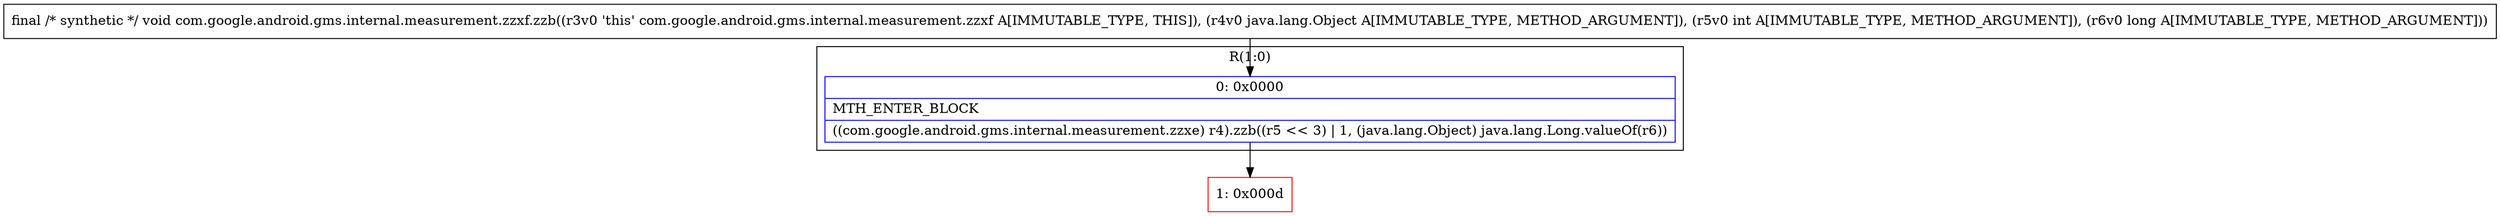 digraph "CFG forcom.google.android.gms.internal.measurement.zzxf.zzb(Ljava\/lang\/Object;IJ)V" {
subgraph cluster_Region_1251253680 {
label = "R(1:0)";
node [shape=record,color=blue];
Node_0 [shape=record,label="{0\:\ 0x0000|MTH_ENTER_BLOCK\l|((com.google.android.gms.internal.measurement.zzxe) r4).zzb((r5 \<\< 3) \| 1, (java.lang.Object) java.lang.Long.valueOf(r6))\l}"];
}
Node_1 [shape=record,color=red,label="{1\:\ 0x000d}"];
MethodNode[shape=record,label="{final \/* synthetic *\/ void com.google.android.gms.internal.measurement.zzxf.zzb((r3v0 'this' com.google.android.gms.internal.measurement.zzxf A[IMMUTABLE_TYPE, THIS]), (r4v0 java.lang.Object A[IMMUTABLE_TYPE, METHOD_ARGUMENT]), (r5v0 int A[IMMUTABLE_TYPE, METHOD_ARGUMENT]), (r6v0 long A[IMMUTABLE_TYPE, METHOD_ARGUMENT])) }"];
MethodNode -> Node_0;
Node_0 -> Node_1;
}

